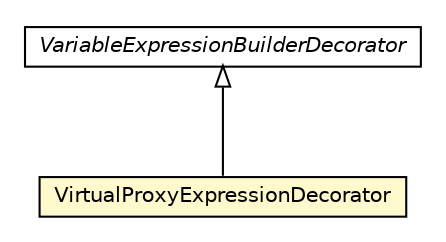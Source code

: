 #!/usr/local/bin/dot
#
# Class diagram 
# Generated by UMLGraph version 5.1 (http://www.umlgraph.org/)
#

digraph G {
	edge [fontname="Helvetica",fontsize=10,labelfontname="Helvetica",labelfontsize=10];
	node [fontname="Helvetica",fontsize=10,shape=plaintext];
	nodesep=0.25;
	ranksep=0.5;
	// org.androidtransfuse.gen.variableDecorator.VariableExpressionBuilderDecorator
	c56878 [label=<<table title="org.androidtransfuse.gen.variableDecorator.VariableExpressionBuilderDecorator" border="0" cellborder="1" cellspacing="0" cellpadding="2" port="p" href="./VariableExpressionBuilderDecorator.html">
		<tr><td><table border="0" cellspacing="0" cellpadding="1">
<tr><td align="center" balign="center"><font face="Helvetica-Oblique"> VariableExpressionBuilderDecorator </font></td></tr>
		</table></td></tr>
		</table>>, fontname="Helvetica", fontcolor="black", fontsize=10.0];
	// org.androidtransfuse.gen.variableDecorator.VirtualProxyExpressionDecorator
	c56879 [label=<<table title="org.androidtransfuse.gen.variableDecorator.VirtualProxyExpressionDecorator" border="0" cellborder="1" cellspacing="0" cellpadding="2" port="p" bgcolor="lemonChiffon" href="./VirtualProxyExpressionDecorator.html">
		<tr><td><table border="0" cellspacing="0" cellpadding="1">
<tr><td align="center" balign="center"> VirtualProxyExpressionDecorator </td></tr>
		</table></td></tr>
		</table>>, fontname="Helvetica", fontcolor="black", fontsize=10.0];
	//org.androidtransfuse.gen.variableDecorator.VirtualProxyExpressionDecorator extends org.androidtransfuse.gen.variableDecorator.VariableExpressionBuilderDecorator
	c56878:p -> c56879:p [dir=back,arrowtail=empty];
}

